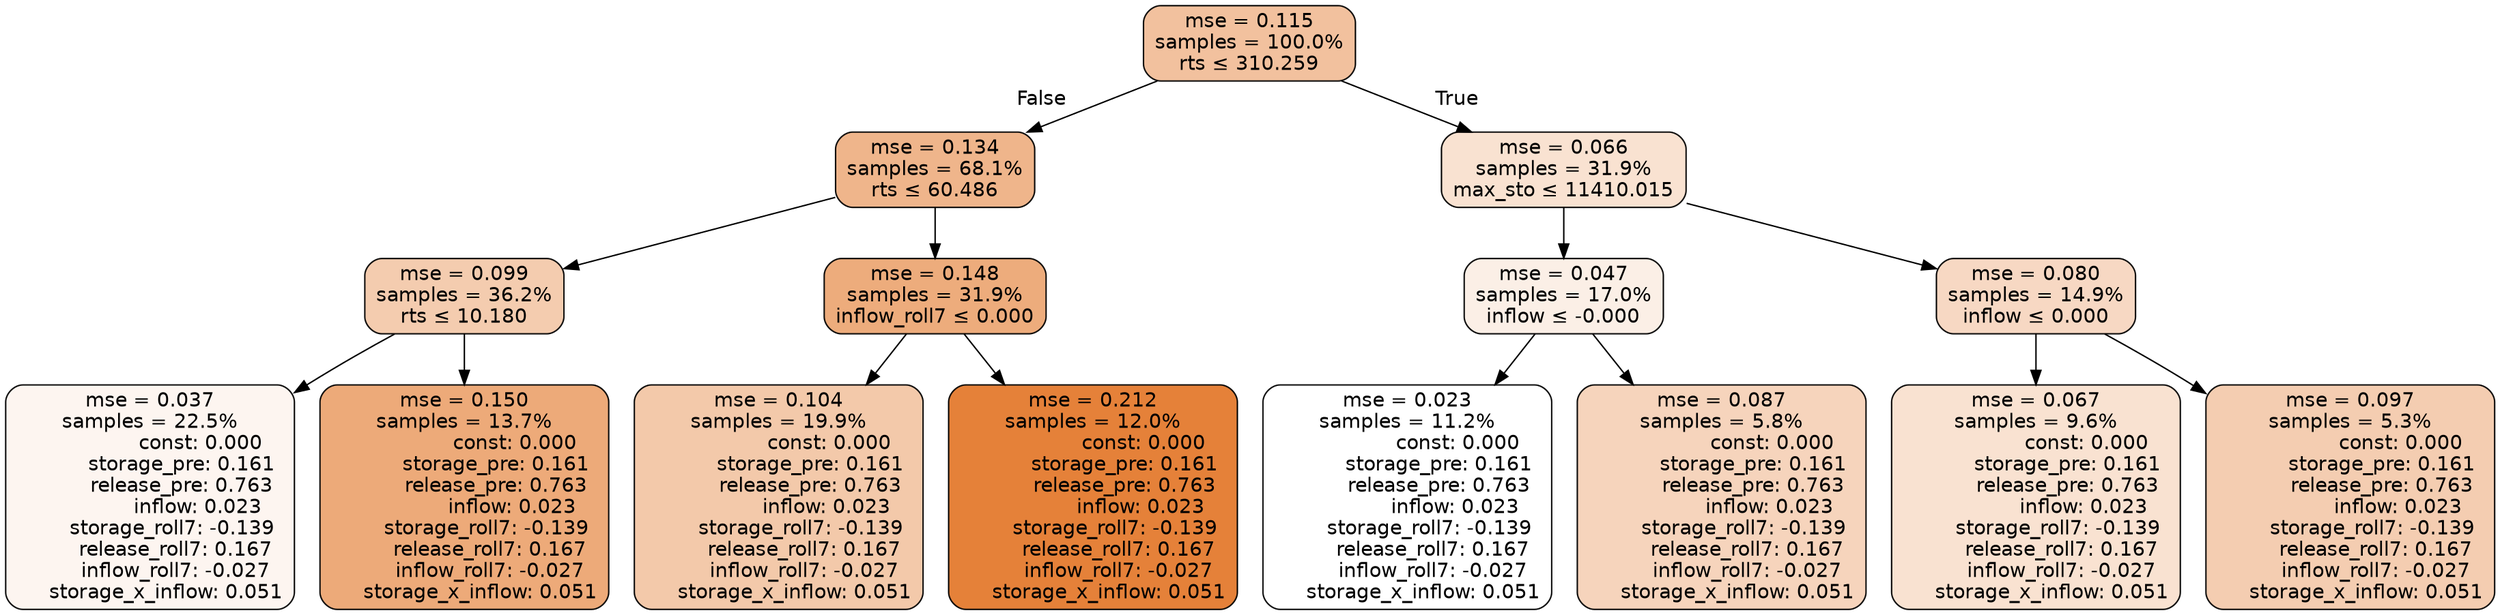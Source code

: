 digraph tree {
bgcolor="transparent"
node [shape=rectangle, style="filled, rounded", color="black", fontname=helvetica] ;
edge [fontname=helvetica] ;
	"0" [label="mse = 0.115
samples = 100.0%
rts &le; 310.259", fillcolor="#f2c19e"]
	"1" [label="mse = 0.134
samples = 68.1%
rts &le; 60.486", fillcolor="#efb58b"]
	"2" [label="mse = 0.099
samples = 36.2%
rts &le; 10.180", fillcolor="#f4ccaf"]
	"3" [label="mse = 0.037
samples = 22.5%
                const: 0.000
          storage_pre: 0.161
          release_pre: 0.763
               inflow: 0.023
       storage_roll7: -0.139
        release_roll7: 0.167
        inflow_roll7: -0.027
     storage_x_inflow: 0.051", fillcolor="#fdf5f0"]
	"4" [label="mse = 0.150
samples = 13.7%
                const: 0.000
          storage_pre: 0.161
          release_pre: 0.763
               inflow: 0.023
       storage_roll7: -0.139
        release_roll7: 0.167
        inflow_roll7: -0.027
     storage_x_inflow: 0.051", fillcolor="#edaa79"]
	"5" [label="mse = 0.148
samples = 31.9%
inflow_roll7 &le; 0.000", fillcolor="#edac7c"]
	"6" [label="mse = 0.104
samples = 19.9%
                const: 0.000
          storage_pre: 0.161
          release_pre: 0.763
               inflow: 0.023
       storage_roll7: -0.139
        release_roll7: 0.167
        inflow_roll7: -0.027
     storage_x_inflow: 0.051", fillcolor="#f3c9aa"]
	"7" [label="mse = 0.212
samples = 12.0%
                const: 0.000
          storage_pre: 0.161
          release_pre: 0.763
               inflow: 0.023
       storage_roll7: -0.139
        release_roll7: 0.167
        inflow_roll7: -0.027
     storage_x_inflow: 0.051", fillcolor="#e58139"]
	"8" [label="mse = 0.066
samples = 31.9%
max_sto &le; 11410.015", fillcolor="#f9e2d1"]
	"9" [label="mse = 0.047
samples = 17.0%
inflow &le; -0.000", fillcolor="#fbefe6"]
	"10" [label="mse = 0.023
samples = 11.2%
                const: 0.000
          storage_pre: 0.161
          release_pre: 0.763
               inflow: 0.023
       storage_roll7: -0.139
        release_roll7: 0.167
        inflow_roll7: -0.027
     storage_x_inflow: 0.051", fillcolor="#ffffff"]
	"11" [label="mse = 0.087
samples = 5.8%
                const: 0.000
          storage_pre: 0.161
          release_pre: 0.763
               inflow: 0.023
       storage_roll7: -0.139
        release_roll7: 0.167
        inflow_roll7: -0.027
     storage_x_inflow: 0.051", fillcolor="#f6d4bc"]
	"12" [label="mse = 0.080
samples = 14.9%
inflow &le; 0.000", fillcolor="#f7d8c3"]
	"13" [label="mse = 0.067
samples = 9.6%
                const: 0.000
          storage_pre: 0.161
          release_pre: 0.763
               inflow: 0.023
       storage_roll7: -0.139
        release_roll7: 0.167
        inflow_roll7: -0.027
     storage_x_inflow: 0.051", fillcolor="#f9e2d1"]
	"14" [label="mse = 0.097
samples = 5.3%
                const: 0.000
          storage_pre: 0.161
          release_pre: 0.763
               inflow: 0.023
       storage_roll7: -0.139
        release_roll7: 0.167
        inflow_roll7: -0.027
     storage_x_inflow: 0.051", fillcolor="#f4cdb1"]

	"0" -> "1" [labeldistance=2.5, labelangle=45, headlabel="False"]
	"1" -> "2"
	"2" -> "3"
	"2" -> "4"
	"1" -> "5"
	"5" -> "6"
	"5" -> "7"
	"0" -> "8" [labeldistance=2.5, labelangle=-45, headlabel="True"]
	"8" -> "9"
	"9" -> "10"
	"9" -> "11"
	"8" -> "12"
	"12" -> "13"
	"12" -> "14"
}
